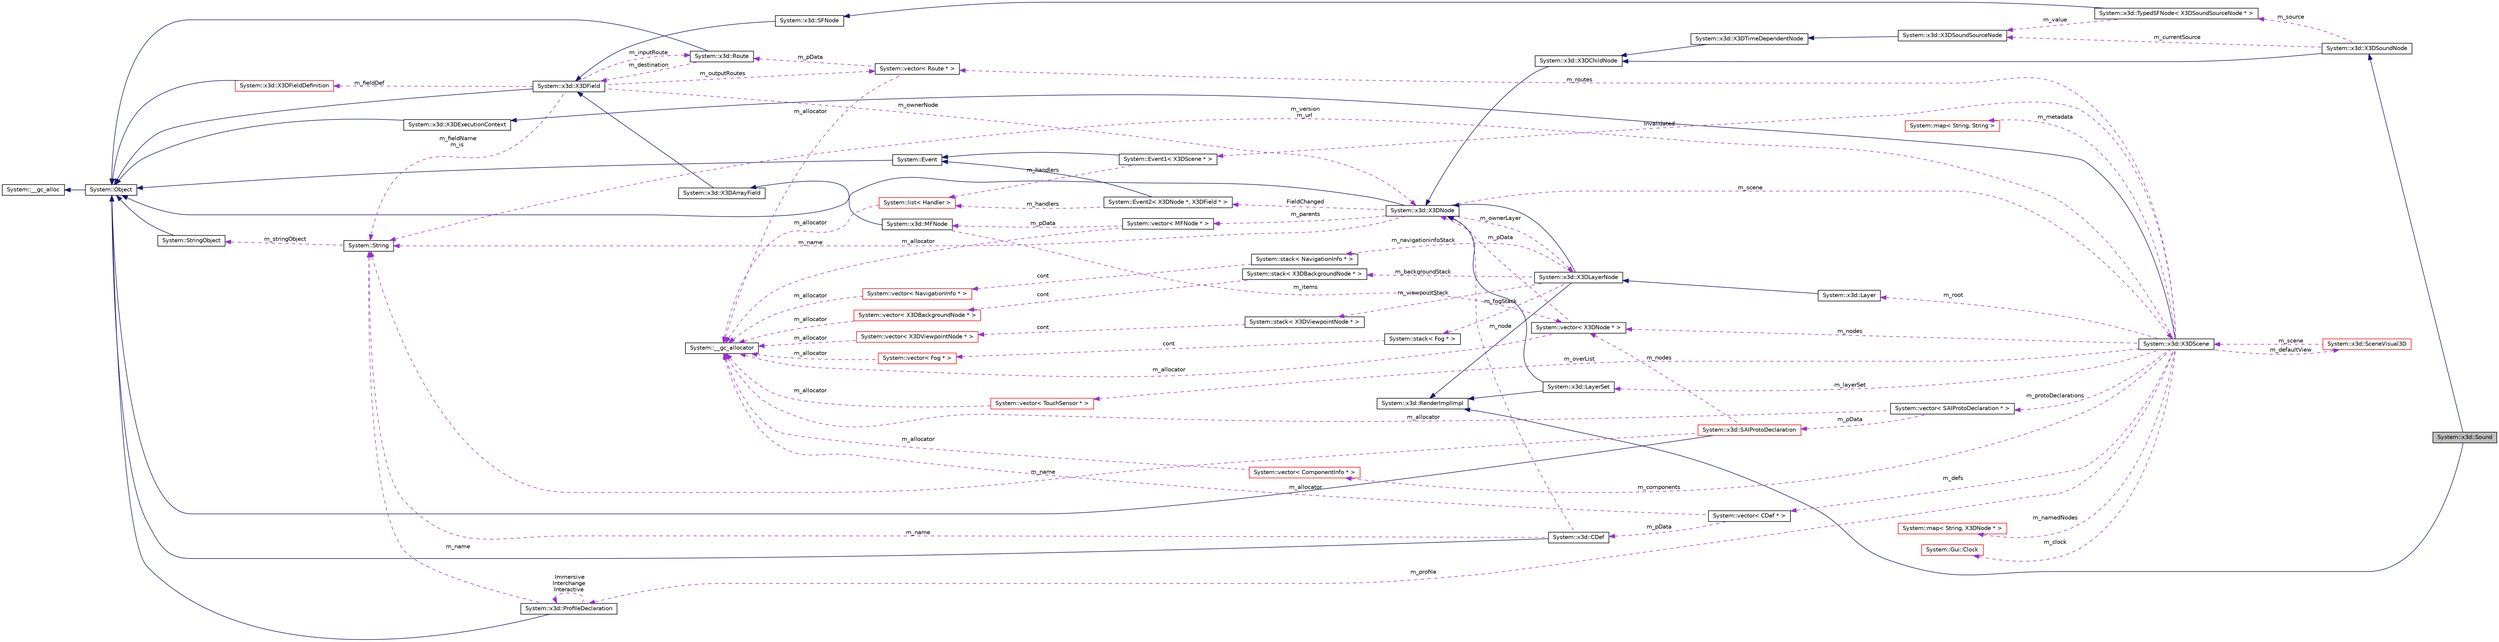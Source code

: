 digraph G
{
  edge [fontname="Helvetica",fontsize="10",labelfontname="Helvetica",labelfontsize="10"];
  node [fontname="Helvetica",fontsize="10",shape=record];
  rankdir="LR";
  Node1 [label="System::x3d::Sound",height=0.2,width=0.4,color="black", fillcolor="grey75", style="filled" fontcolor="black"];
  Node2 -> Node1 [dir="back",color="midnightblue",fontsize="10",style="solid",fontname="Helvetica"];
  Node2 [label="System::x3d::X3DSoundNode",height=0.2,width=0.4,color="black", fillcolor="white", style="filled",URL="$class_system_1_1x3d_1_1_x3_d_sound_node.html"];
  Node3 -> Node2 [dir="back",color="midnightblue",fontsize="10",style="solid",fontname="Helvetica"];
  Node3 [label="System::x3d::X3DChildNode",height=0.2,width=0.4,color="black", fillcolor="white", style="filled",URL="$class_system_1_1x3d_1_1_x3_d_child_node.html"];
  Node4 -> Node3 [dir="back",color="midnightblue",fontsize="10",style="solid",fontname="Helvetica"];
  Node4 [label="System::x3d::X3DNode",height=0.2,width=0.4,color="black", fillcolor="white", style="filled",URL="$class_system_1_1x3d_1_1_x3_d_node.html"];
  Node5 -> Node4 [dir="back",color="midnightblue",fontsize="10",style="solid",fontname="Helvetica"];
  Node5 [label="System::Object",height=0.2,width=0.4,color="black", fillcolor="white", style="filled",URL="$class_system_1_1_object.html"];
  Node6 -> Node5 [dir="back",color="midnightblue",fontsize="10",style="solid",fontname="Helvetica"];
  Node6 [label="System::__gc_alloc",height=0.2,width=0.4,color="black", fillcolor="white", style="filled",URL="$class_system_1_1____gc__alloc.html"];
  Node7 -> Node4 [dir="back",color="darkorchid3",fontsize="10",style="dashed",label=" m_ownerLayer" ,fontname="Helvetica"];
  Node7 [label="System::x3d::X3DLayerNode",height=0.2,width=0.4,color="black", fillcolor="white", style="filled",URL="$class_system_1_1x3d_1_1_x3_d_layer_node.html"];
  Node4 -> Node7 [dir="back",color="midnightblue",fontsize="10",style="solid",fontname="Helvetica"];
  Node8 -> Node7 [dir="back",color="midnightblue",fontsize="10",style="solid",fontname="Helvetica"];
  Node8 [label="System::x3d::RenderImplImpl",height=0.2,width=0.4,color="black", fillcolor="white", style="filled",URL="$class_system_1_1x3d_1_1_render_impl_impl.html"];
  Node9 -> Node7 [dir="back",color="darkorchid3",fontsize="10",style="dashed",label=" m_navigationinfoStack" ,fontname="Helvetica"];
  Node9 [label="System::stack\< NavigationInfo * \>",height=0.2,width=0.4,color="black", fillcolor="white", style="filled",URL="$class_system_1_1stack.html"];
  Node10 -> Node9 [dir="back",color="darkorchid3",fontsize="10",style="dashed",label=" cont" ,fontname="Helvetica"];
  Node10 [label="System::vector\< NavigationInfo * \>",height=0.2,width=0.4,color="red", fillcolor="white", style="filled",URL="$class_system_1_1vector.html"];
  Node11 -> Node10 [dir="back",color="darkorchid3",fontsize="10",style="dashed",label=" m_allocator" ,fontname="Helvetica"];
  Node11 [label="System::__gc_allocator",height=0.2,width=0.4,color="black", fillcolor="white", style="filled",URL="$class_system_1_1____gc__allocator.html"];
  Node12 -> Node7 [dir="back",color="darkorchid3",fontsize="10",style="dashed",label=" m_viewpointStack" ,fontname="Helvetica"];
  Node12 [label="System::stack\< X3DViewpointNode * \>",height=0.2,width=0.4,color="black", fillcolor="white", style="filled",URL="$class_system_1_1stack.html"];
  Node13 -> Node12 [dir="back",color="darkorchid3",fontsize="10",style="dashed",label=" cont" ,fontname="Helvetica"];
  Node13 [label="System::vector\< X3DViewpointNode * \>",height=0.2,width=0.4,color="red", fillcolor="white", style="filled",URL="$class_system_1_1vector.html"];
  Node11 -> Node13 [dir="back",color="darkorchid3",fontsize="10",style="dashed",label=" m_allocator" ,fontname="Helvetica"];
  Node14 -> Node7 [dir="back",color="darkorchid3",fontsize="10",style="dashed",label=" m_fogStack" ,fontname="Helvetica"];
  Node14 [label="System::stack\< Fog * \>",height=0.2,width=0.4,color="black", fillcolor="white", style="filled",URL="$class_system_1_1stack.html"];
  Node15 -> Node14 [dir="back",color="darkorchid3",fontsize="10",style="dashed",label=" cont" ,fontname="Helvetica"];
  Node15 [label="System::vector\< Fog * \>",height=0.2,width=0.4,color="red", fillcolor="white", style="filled",URL="$class_system_1_1vector.html"];
  Node11 -> Node15 [dir="back",color="darkorchid3",fontsize="10",style="dashed",label=" m_allocator" ,fontname="Helvetica"];
  Node16 -> Node7 [dir="back",color="darkorchid3",fontsize="10",style="dashed",label=" m_backgroundStack" ,fontname="Helvetica"];
  Node16 [label="System::stack\< X3DBackgroundNode * \>",height=0.2,width=0.4,color="black", fillcolor="white", style="filled",URL="$class_system_1_1stack.html"];
  Node17 -> Node16 [dir="back",color="darkorchid3",fontsize="10",style="dashed",label=" cont" ,fontname="Helvetica"];
  Node17 [label="System::vector\< X3DBackgroundNode * \>",height=0.2,width=0.4,color="red", fillcolor="white", style="filled",URL="$class_system_1_1vector.html"];
  Node11 -> Node17 [dir="back",color="darkorchid3",fontsize="10",style="dashed",label=" m_allocator" ,fontname="Helvetica"];
  Node18 -> Node4 [dir="back",color="darkorchid3",fontsize="10",style="dashed",label=" m_parents" ,fontname="Helvetica"];
  Node18 [label="System::vector\< MFNode * \>",height=0.2,width=0.4,color="black", fillcolor="white", style="filled",URL="$class_system_1_1vector.html"];
  Node11 -> Node18 [dir="back",color="darkorchid3",fontsize="10",style="dashed",label=" m_allocator" ,fontname="Helvetica"];
  Node19 -> Node18 [dir="back",color="darkorchid3",fontsize="10",style="dashed",label=" m_pData" ,fontname="Helvetica"];
  Node19 [label="System::x3d::MFNode",height=0.2,width=0.4,color="black", fillcolor="white", style="filled",URL="$class_system_1_1x3d_1_1_m_f_node.html"];
  Node20 -> Node19 [dir="back",color="midnightblue",fontsize="10",style="solid",fontname="Helvetica"];
  Node20 [label="System::x3d::X3DArrayField",height=0.2,width=0.4,color="black", fillcolor="white", style="filled",URL="$class_system_1_1x3d_1_1_x3_d_array_field.html"];
  Node21 -> Node20 [dir="back",color="midnightblue",fontsize="10",style="solid",fontname="Helvetica"];
  Node21 [label="System::x3d::X3DField",height=0.2,width=0.4,color="black", fillcolor="white", style="filled",URL="$class_system_1_1x3d_1_1_x3_d_field.html"];
  Node5 -> Node21 [dir="back",color="midnightblue",fontsize="10",style="solid",fontname="Helvetica"];
  Node22 -> Node21 [dir="back",color="darkorchid3",fontsize="10",style="dashed",label=" m_inputRoute" ,fontname="Helvetica"];
  Node22 [label="System::x3d::Route",height=0.2,width=0.4,color="black", fillcolor="white", style="filled",URL="$class_system_1_1x3d_1_1_route.html"];
  Node5 -> Node22 [dir="back",color="midnightblue",fontsize="10",style="solid",fontname="Helvetica"];
  Node21 -> Node22 [dir="back",color="darkorchid3",fontsize="10",style="dashed",label=" m_destination" ,fontname="Helvetica"];
  Node23 -> Node21 [dir="back",color="darkorchid3",fontsize="10",style="dashed",label=" m_fieldDef" ,fontname="Helvetica"];
  Node23 [label="System::x3d::X3DFieldDefinition",height=0.2,width=0.4,color="red", fillcolor="white", style="filled",URL="$class_system_1_1x3d_1_1_x3_d_field_definition.html"];
  Node5 -> Node23 [dir="back",color="midnightblue",fontsize="10",style="solid",fontname="Helvetica"];
  Node24 -> Node21 [dir="back",color="darkorchid3",fontsize="10",style="dashed",label=" m_outputRoutes" ,fontname="Helvetica"];
  Node24 [label="System::vector\< Route * \>",height=0.2,width=0.4,color="black", fillcolor="white", style="filled",URL="$class_system_1_1vector.html"];
  Node11 -> Node24 [dir="back",color="darkorchid3",fontsize="10",style="dashed",label=" m_allocator" ,fontname="Helvetica"];
  Node22 -> Node24 [dir="back",color="darkorchid3",fontsize="10",style="dashed",label=" m_pData" ,fontname="Helvetica"];
  Node25 -> Node21 [dir="back",color="darkorchid3",fontsize="10",style="dashed",label=" m_fieldName\nm_is" ,fontname="Helvetica"];
  Node25 [label="System::String",height=0.2,width=0.4,color="black", fillcolor="white", style="filled",URL="$class_system_1_1_string.html"];
  Node26 -> Node25 [dir="back",color="darkorchid3",fontsize="10",style="dashed",label=" m_stringObject" ,fontname="Helvetica"];
  Node26 [label="System::StringObject",height=0.2,width=0.4,color="black", fillcolor="white", style="filled",URL="$class_system_1_1_string_object.html"];
  Node5 -> Node26 [dir="back",color="midnightblue",fontsize="10",style="solid",fontname="Helvetica"];
  Node4 -> Node21 [dir="back",color="darkorchid3",fontsize="10",style="dashed",label=" m_ownerNode" ,fontname="Helvetica"];
  Node27 -> Node19 [dir="back",color="darkorchid3",fontsize="10",style="dashed",label=" m_items" ,fontname="Helvetica"];
  Node27 [label="System::vector\< X3DNode * \>",height=0.2,width=0.4,color="black", fillcolor="white", style="filled",URL="$class_system_1_1vector.html"];
  Node11 -> Node27 [dir="back",color="darkorchid3",fontsize="10",style="dashed",label=" m_allocator" ,fontname="Helvetica"];
  Node4 -> Node27 [dir="back",color="darkorchid3",fontsize="10",style="dashed",label=" m_pData" ,fontname="Helvetica"];
  Node28 -> Node4 [dir="back",color="darkorchid3",fontsize="10",style="dashed",label=" m_scene" ,fontname="Helvetica"];
  Node28 [label="System::x3d::X3DScene",height=0.2,width=0.4,color="black", fillcolor="white", style="filled",URL="$class_system_1_1x3d_1_1_x3_d_scene.html"];
  Node29 -> Node28 [dir="back",color="midnightblue",fontsize="10",style="solid",fontname="Helvetica"];
  Node29 [label="System::x3d::X3DExecutionContext",height=0.2,width=0.4,color="black", fillcolor="white", style="filled",URL="$class_system_1_1x3d_1_1_x3_d_execution_context.html"];
  Node5 -> Node29 [dir="back",color="midnightblue",fontsize="10",style="solid",fontname="Helvetica"];
  Node30 -> Node28 [dir="back",color="darkorchid3",fontsize="10",style="dashed",label=" m_defs" ,fontname="Helvetica"];
  Node30 [label="System::vector\< CDef * \>",height=0.2,width=0.4,color="black", fillcolor="white", style="filled",URL="$class_system_1_1vector.html"];
  Node11 -> Node30 [dir="back",color="darkorchid3",fontsize="10",style="dashed",label=" m_allocator" ,fontname="Helvetica"];
  Node31 -> Node30 [dir="back",color="darkorchid3",fontsize="10",style="dashed",label=" m_pData" ,fontname="Helvetica"];
  Node31 [label="System::x3d::CDef",height=0.2,width=0.4,color="black", fillcolor="white", style="filled",URL="$class_system_1_1x3d_1_1_c_def.html"];
  Node5 -> Node31 [dir="back",color="midnightblue",fontsize="10",style="solid",fontname="Helvetica"];
  Node25 -> Node31 [dir="back",color="darkorchid3",fontsize="10",style="dashed",label=" m_name" ,fontname="Helvetica"];
  Node4 -> Node31 [dir="back",color="darkorchid3",fontsize="10",style="dashed",label=" m_node" ,fontname="Helvetica"];
  Node32 -> Node28 [dir="back",color="darkorchid3",fontsize="10",style="dashed",label=" m_protoDeclarations" ,fontname="Helvetica"];
  Node32 [label="System::vector\< SAIProtoDeclaration * \>",height=0.2,width=0.4,color="black", fillcolor="white", style="filled",URL="$class_system_1_1vector.html"];
  Node11 -> Node32 [dir="back",color="darkorchid3",fontsize="10",style="dashed",label=" m_allocator" ,fontname="Helvetica"];
  Node33 -> Node32 [dir="back",color="darkorchid3",fontsize="10",style="dashed",label=" m_pData" ,fontname="Helvetica"];
  Node33 [label="System::x3d::SAIProtoDeclaration",height=0.2,width=0.4,color="red", fillcolor="white", style="filled",URL="$class_system_1_1x3d_1_1_s_a_i_proto_declaration.html"];
  Node5 -> Node33 [dir="back",color="midnightblue",fontsize="10",style="solid",fontname="Helvetica"];
  Node27 -> Node33 [dir="back",color="darkorchid3",fontsize="10",style="dashed",label=" m_nodes" ,fontname="Helvetica"];
  Node25 -> Node33 [dir="back",color="darkorchid3",fontsize="10",style="dashed",label=" m_name" ,fontname="Helvetica"];
  Node34 -> Node28 [dir="back",color="darkorchid3",fontsize="10",style="dashed",label=" Invalidated" ,fontname="Helvetica"];
  Node34 [label="System::Event1\< X3DScene * \>",height=0.2,width=0.4,color="black", fillcolor="white", style="filled",URL="$class_system_1_1_event1.html"];
  Node35 -> Node34 [dir="back",color="midnightblue",fontsize="10",style="solid",fontname="Helvetica"];
  Node35 [label="System::Event",height=0.2,width=0.4,color="black", fillcolor="white", style="filled",URL="$class_system_1_1_event.html"];
  Node5 -> Node35 [dir="back",color="midnightblue",fontsize="10",style="solid",fontname="Helvetica"];
  Node36 -> Node34 [dir="back",color="darkorchid3",fontsize="10",style="dashed",label=" m_handlers" ,fontname="Helvetica"];
  Node36 [label="System::list\< Handler \>",height=0.2,width=0.4,color="red", fillcolor="white", style="filled",URL="$class_system_1_1list.html"];
  Node11 -> Node36 [dir="back",color="darkorchid3",fontsize="10",style="dashed",label=" m_allocator" ,fontname="Helvetica"];
  Node37 -> Node28 [dir="back",color="darkorchid3",fontsize="10",style="dashed",label=" m_namedNodes" ,fontname="Helvetica"];
  Node37 [label="System::map\< String, X3DNode * \>",height=0.2,width=0.4,color="red", fillcolor="white", style="filled",URL="$class_system_1_1map.html"];
  Node38 -> Node28 [dir="back",color="darkorchid3",fontsize="10",style="dashed",label=" m_clock" ,fontname="Helvetica"];
  Node38 [label="System::Gui::Clock",height=0.2,width=0.4,color="red", fillcolor="white", style="filled",URL="$class_system_1_1_gui_1_1_clock.html"];
  Node27 -> Node28 [dir="back",color="darkorchid3",fontsize="10",style="dashed",label=" m_nodes" ,fontname="Helvetica"];
  Node39 -> Node28 [dir="back",color="darkorchid3",fontsize="10",style="dashed",label=" m_overList" ,fontname="Helvetica"];
  Node39 [label="System::vector\< TouchSensor * \>",height=0.2,width=0.4,color="red", fillcolor="white", style="filled",URL="$class_system_1_1vector.html"];
  Node11 -> Node39 [dir="back",color="darkorchid3",fontsize="10",style="dashed",label=" m_allocator" ,fontname="Helvetica"];
  Node40 -> Node28 [dir="back",color="darkorchid3",fontsize="10",style="dashed",label=" m_metadata" ,fontname="Helvetica"];
  Node40 [label="System::map\< String, String \>",height=0.2,width=0.4,color="red", fillcolor="white", style="filled",URL="$class_system_1_1map.html"];
  Node24 -> Node28 [dir="back",color="darkorchid3",fontsize="10",style="dashed",label=" m_routes" ,fontname="Helvetica"];
  Node25 -> Node28 [dir="back",color="darkorchid3",fontsize="10",style="dashed",label=" m_version\nm_url" ,fontname="Helvetica"];
  Node41 -> Node28 [dir="back",color="darkorchid3",fontsize="10",style="dashed",label=" m_profile" ,fontname="Helvetica"];
  Node41 [label="System::x3d::ProfileDeclaration",height=0.2,width=0.4,color="black", fillcolor="white", style="filled",URL="$class_system_1_1x3d_1_1_profile_declaration.html"];
  Node5 -> Node41 [dir="back",color="midnightblue",fontsize="10",style="solid",fontname="Helvetica"];
  Node25 -> Node41 [dir="back",color="darkorchid3",fontsize="10",style="dashed",label=" m_name" ,fontname="Helvetica"];
  Node41 -> Node41 [dir="back",color="darkorchid3",fontsize="10",style="dashed",label=" Immersive\nInterchange\nInteractive" ,fontname="Helvetica"];
  Node42 -> Node28 [dir="back",color="darkorchid3",fontsize="10",style="dashed",label=" m_defaultView" ,fontname="Helvetica"];
  Node42 [label="System::x3d::SceneVisual3D",height=0.2,width=0.4,color="red", fillcolor="white", style="filled",URL="$class_system_1_1x3d_1_1_scene_visual3_d.html"];
  Node28 -> Node42 [dir="back",color="darkorchid3",fontsize="10",style="dashed",label=" m_scene" ,fontname="Helvetica"];
  Node43 -> Node28 [dir="back",color="darkorchid3",fontsize="10",style="dashed",label=" m_layerSet" ,fontname="Helvetica"];
  Node43 [label="System::x3d::LayerSet",height=0.2,width=0.4,color="black", fillcolor="white", style="filled",URL="$class_system_1_1x3d_1_1_layer_set.html"];
  Node4 -> Node43 [dir="back",color="midnightblue",fontsize="10",style="solid",fontname="Helvetica"];
  Node8 -> Node43 [dir="back",color="midnightblue",fontsize="10",style="solid",fontname="Helvetica"];
  Node44 -> Node28 [dir="back",color="darkorchid3",fontsize="10",style="dashed",label=" m_components" ,fontname="Helvetica"];
  Node44 [label="System::vector\< ComponentInfo * \>",height=0.2,width=0.4,color="red", fillcolor="white", style="filled",URL="$class_system_1_1vector.html"];
  Node11 -> Node44 [dir="back",color="darkorchid3",fontsize="10",style="dashed",label=" m_allocator" ,fontname="Helvetica"];
  Node45 -> Node28 [dir="back",color="darkorchid3",fontsize="10",style="dashed",label=" m_root" ,fontname="Helvetica"];
  Node45 [label="System::x3d::Layer",height=0.2,width=0.4,color="black", fillcolor="white", style="filled",URL="$class_system_1_1x3d_1_1_layer.html"];
  Node7 -> Node45 [dir="back",color="midnightblue",fontsize="10",style="solid",fontname="Helvetica"];
  Node25 -> Node4 [dir="back",color="darkorchid3",fontsize="10",style="dashed",label=" m_name" ,fontname="Helvetica"];
  Node46 -> Node4 [dir="back",color="darkorchid3",fontsize="10",style="dashed",label=" FieldChanged" ,fontname="Helvetica"];
  Node46 [label="System::Event2\< X3DNode *, X3DField * \>",height=0.2,width=0.4,color="black", fillcolor="white", style="filled",URL="$class_system_1_1_event2.html"];
  Node35 -> Node46 [dir="back",color="midnightblue",fontsize="10",style="solid",fontname="Helvetica"];
  Node36 -> Node46 [dir="back",color="darkorchid3",fontsize="10",style="dashed",label=" m_handlers" ,fontname="Helvetica"];
  Node47 -> Node2 [dir="back",color="darkorchid3",fontsize="10",style="dashed",label=" m_source" ,fontname="Helvetica"];
  Node47 [label="System::x3d::TypedSFNode\< X3DSoundSourceNode * \>",height=0.2,width=0.4,color="black", fillcolor="white", style="filled",URL="$class_system_1_1x3d_1_1_typed_s_f_node.html"];
  Node48 -> Node47 [dir="back",color="midnightblue",fontsize="10",style="solid",fontname="Helvetica"];
  Node48 [label="System::x3d::SFNode",height=0.2,width=0.4,color="black", fillcolor="white", style="filled",URL="$class_system_1_1x3d_1_1_s_f_node.html"];
  Node21 -> Node48 [dir="back",color="midnightblue",fontsize="10",style="solid",fontname="Helvetica"];
  Node49 -> Node47 [dir="back",color="darkorchid3",fontsize="10",style="dashed",label=" m_value" ,fontname="Helvetica"];
  Node49 [label="System::x3d::X3DSoundSourceNode",height=0.2,width=0.4,color="black", fillcolor="white", style="filled",URL="$class_system_1_1x3d_1_1_x3_d_sound_source_node.html"];
  Node50 -> Node49 [dir="back",color="midnightblue",fontsize="10",style="solid",fontname="Helvetica"];
  Node50 [label="System::x3d::X3DTimeDependentNode",height=0.2,width=0.4,color="black", fillcolor="white", style="filled",URL="$class_system_1_1x3d_1_1_x3_d_time_dependent_node.html"];
  Node3 -> Node50 [dir="back",color="midnightblue",fontsize="10",style="solid",fontname="Helvetica"];
  Node49 -> Node2 [dir="back",color="darkorchid3",fontsize="10",style="dashed",label=" m_currentSource" ,fontname="Helvetica"];
  Node8 -> Node1 [dir="back",color="midnightblue",fontsize="10",style="solid",fontname="Helvetica"];
}
